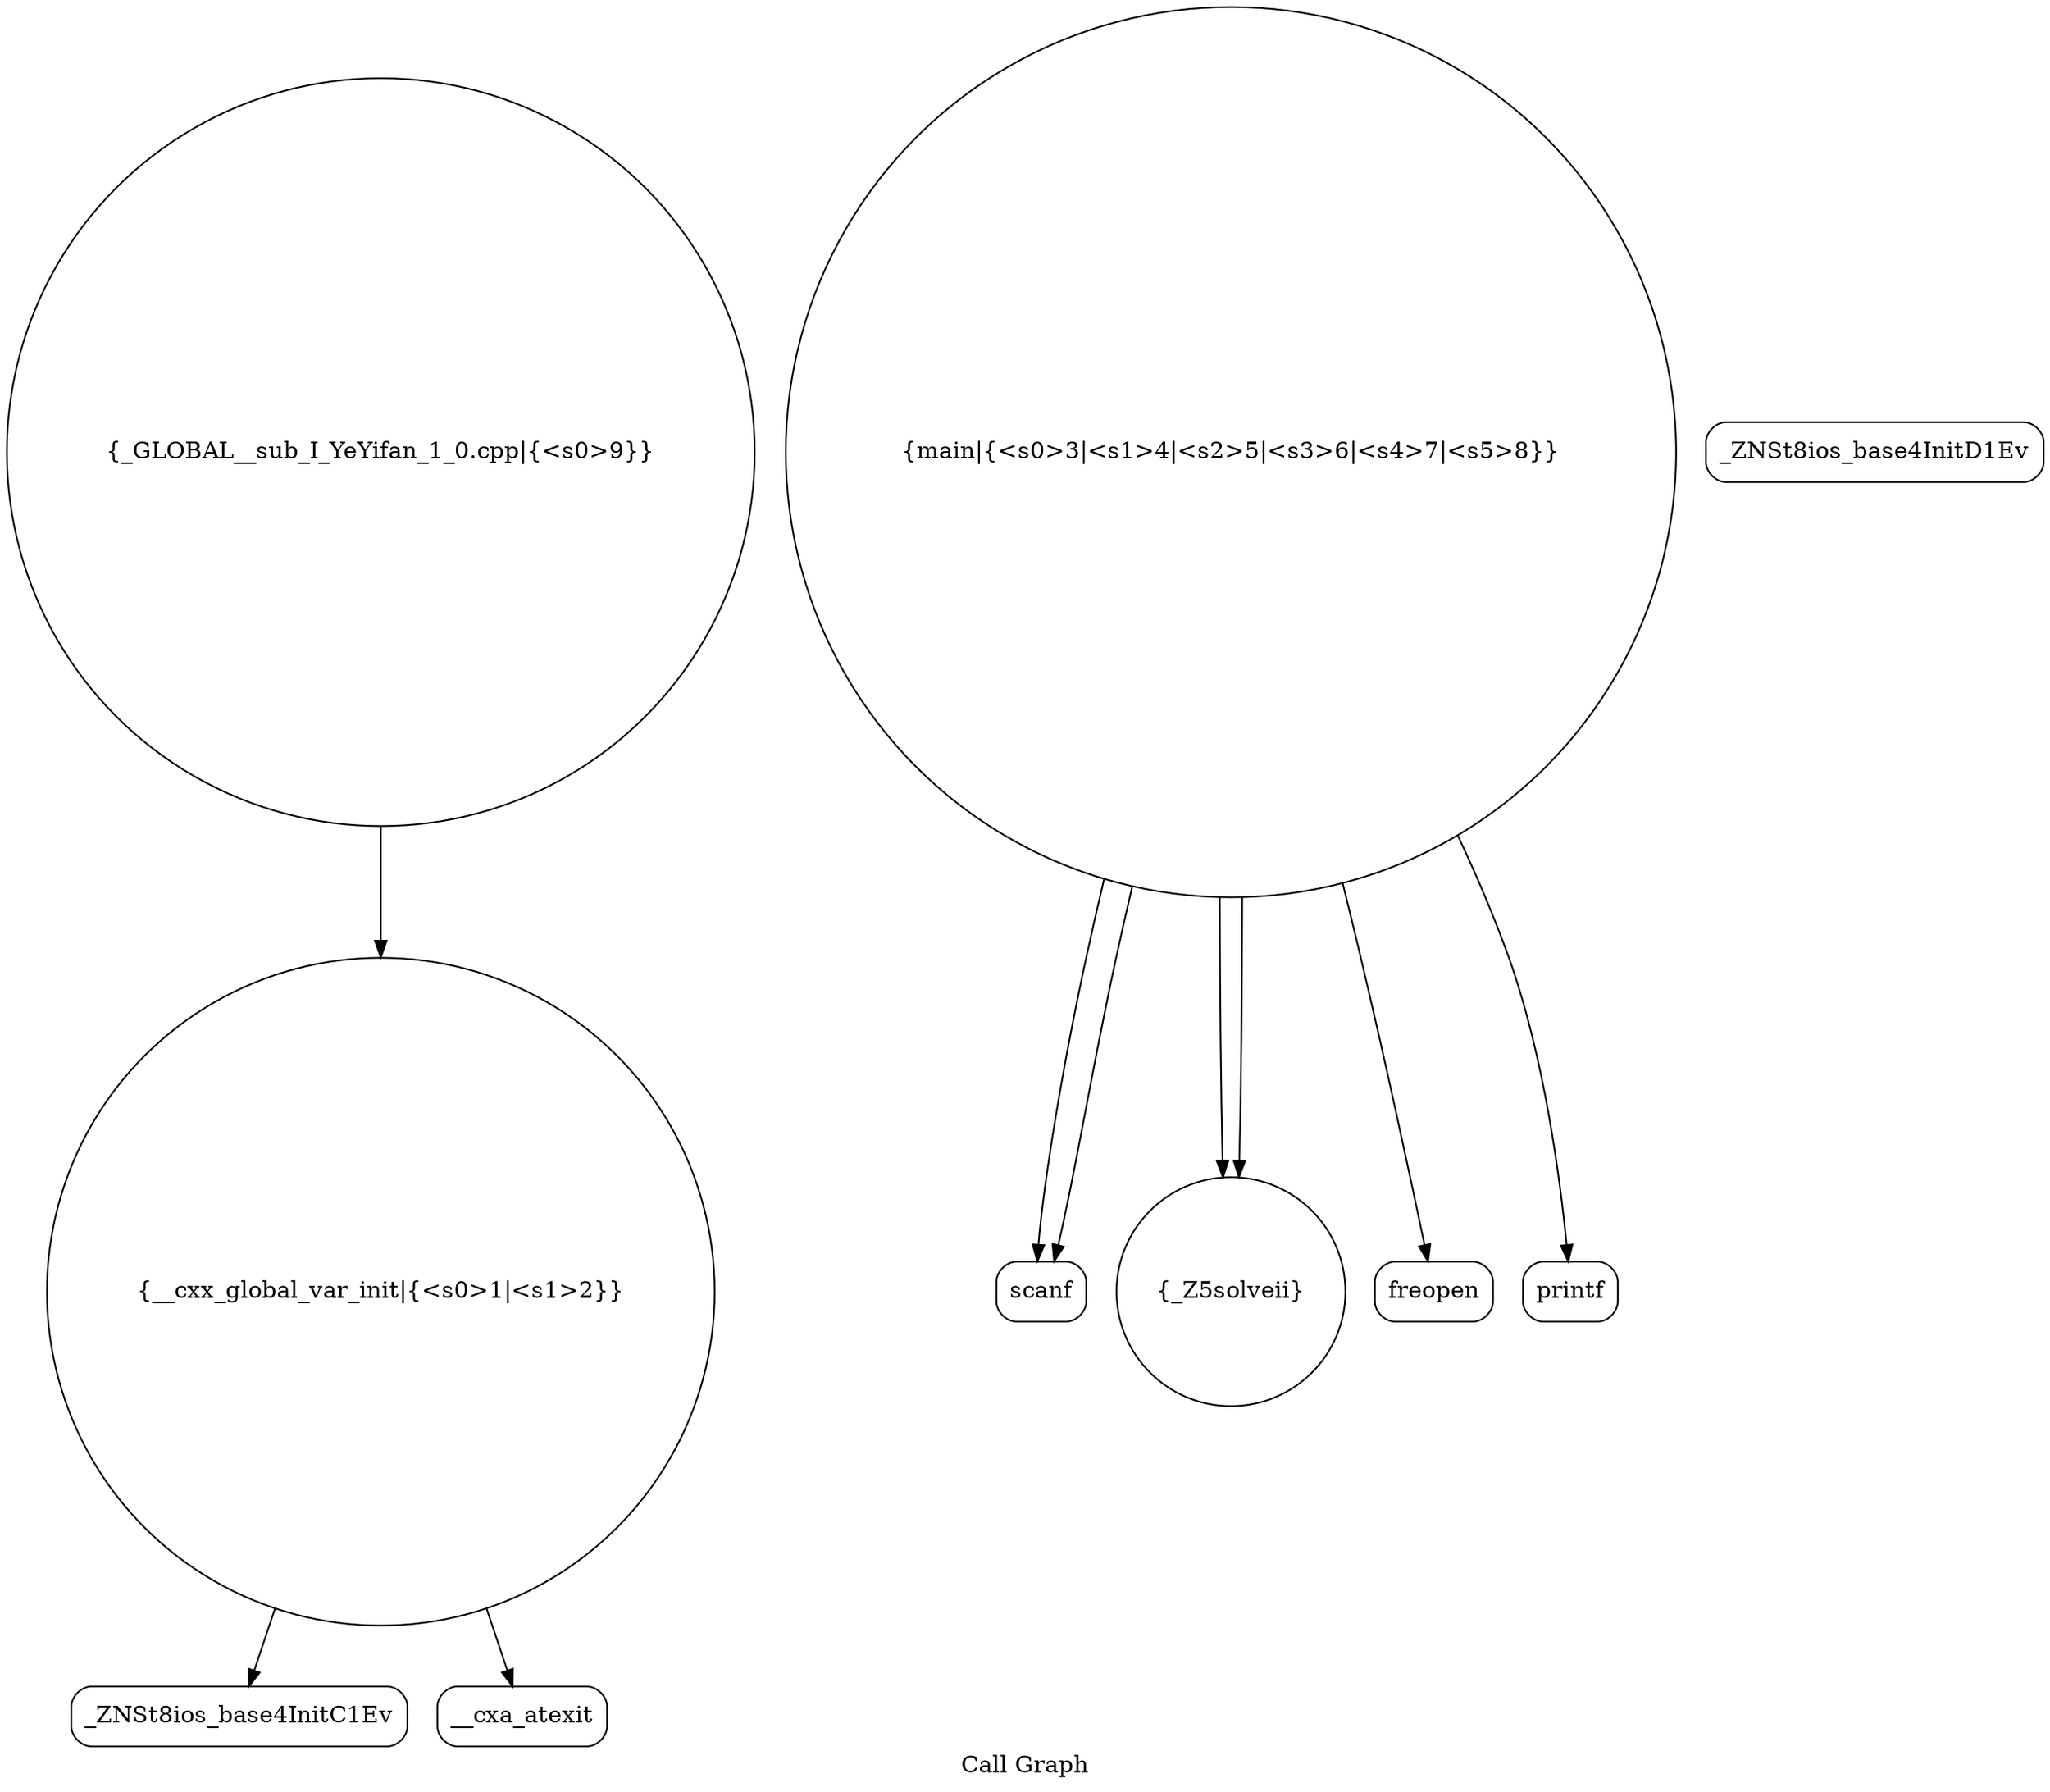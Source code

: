 digraph "Call Graph" {
	label="Call Graph";

	Node0x55fc09548180 [shape=record,shape=circle,label="{__cxx_global_var_init|{<s0>1|<s1>2}}"];
	Node0x55fc09548180:s0 -> Node0x55fc09548610[color=black];
	Node0x55fc09548180:s1 -> Node0x55fc09548710[color=black];
	Node0x55fc09548910 [shape=record,shape=Mrecord,label="{scanf}"];
	Node0x55fc09548690 [shape=record,shape=Mrecord,label="{_ZNSt8ios_base4InitD1Ev}"];
	Node0x55fc09548a10 [shape=record,shape=circle,label="{_GLOBAL__sub_I_YeYifan_1_0.cpp|{<s0>9}}"];
	Node0x55fc09548a10:s0 -> Node0x55fc09548180[color=black];
	Node0x55fc09548790 [shape=record,shape=circle,label="{_Z5solveii}"];
	Node0x55fc09548890 [shape=record,shape=Mrecord,label="{freopen}"];
	Node0x55fc09548610 [shape=record,shape=Mrecord,label="{_ZNSt8ios_base4InitC1Ev}"];
	Node0x55fc09548990 [shape=record,shape=Mrecord,label="{printf}"];
	Node0x55fc09548710 [shape=record,shape=Mrecord,label="{__cxa_atexit}"];
	Node0x55fc09548810 [shape=record,shape=circle,label="{main|{<s0>3|<s1>4|<s2>5|<s3>6|<s4>7|<s5>8}}"];
	Node0x55fc09548810:s0 -> Node0x55fc09548890[color=black];
	Node0x55fc09548810:s1 -> Node0x55fc09548910[color=black];
	Node0x55fc09548810:s2 -> Node0x55fc09548910[color=black];
	Node0x55fc09548810:s3 -> Node0x55fc09548790[color=black];
	Node0x55fc09548810:s4 -> Node0x55fc09548790[color=black];
	Node0x55fc09548810:s5 -> Node0x55fc09548990[color=black];
}
